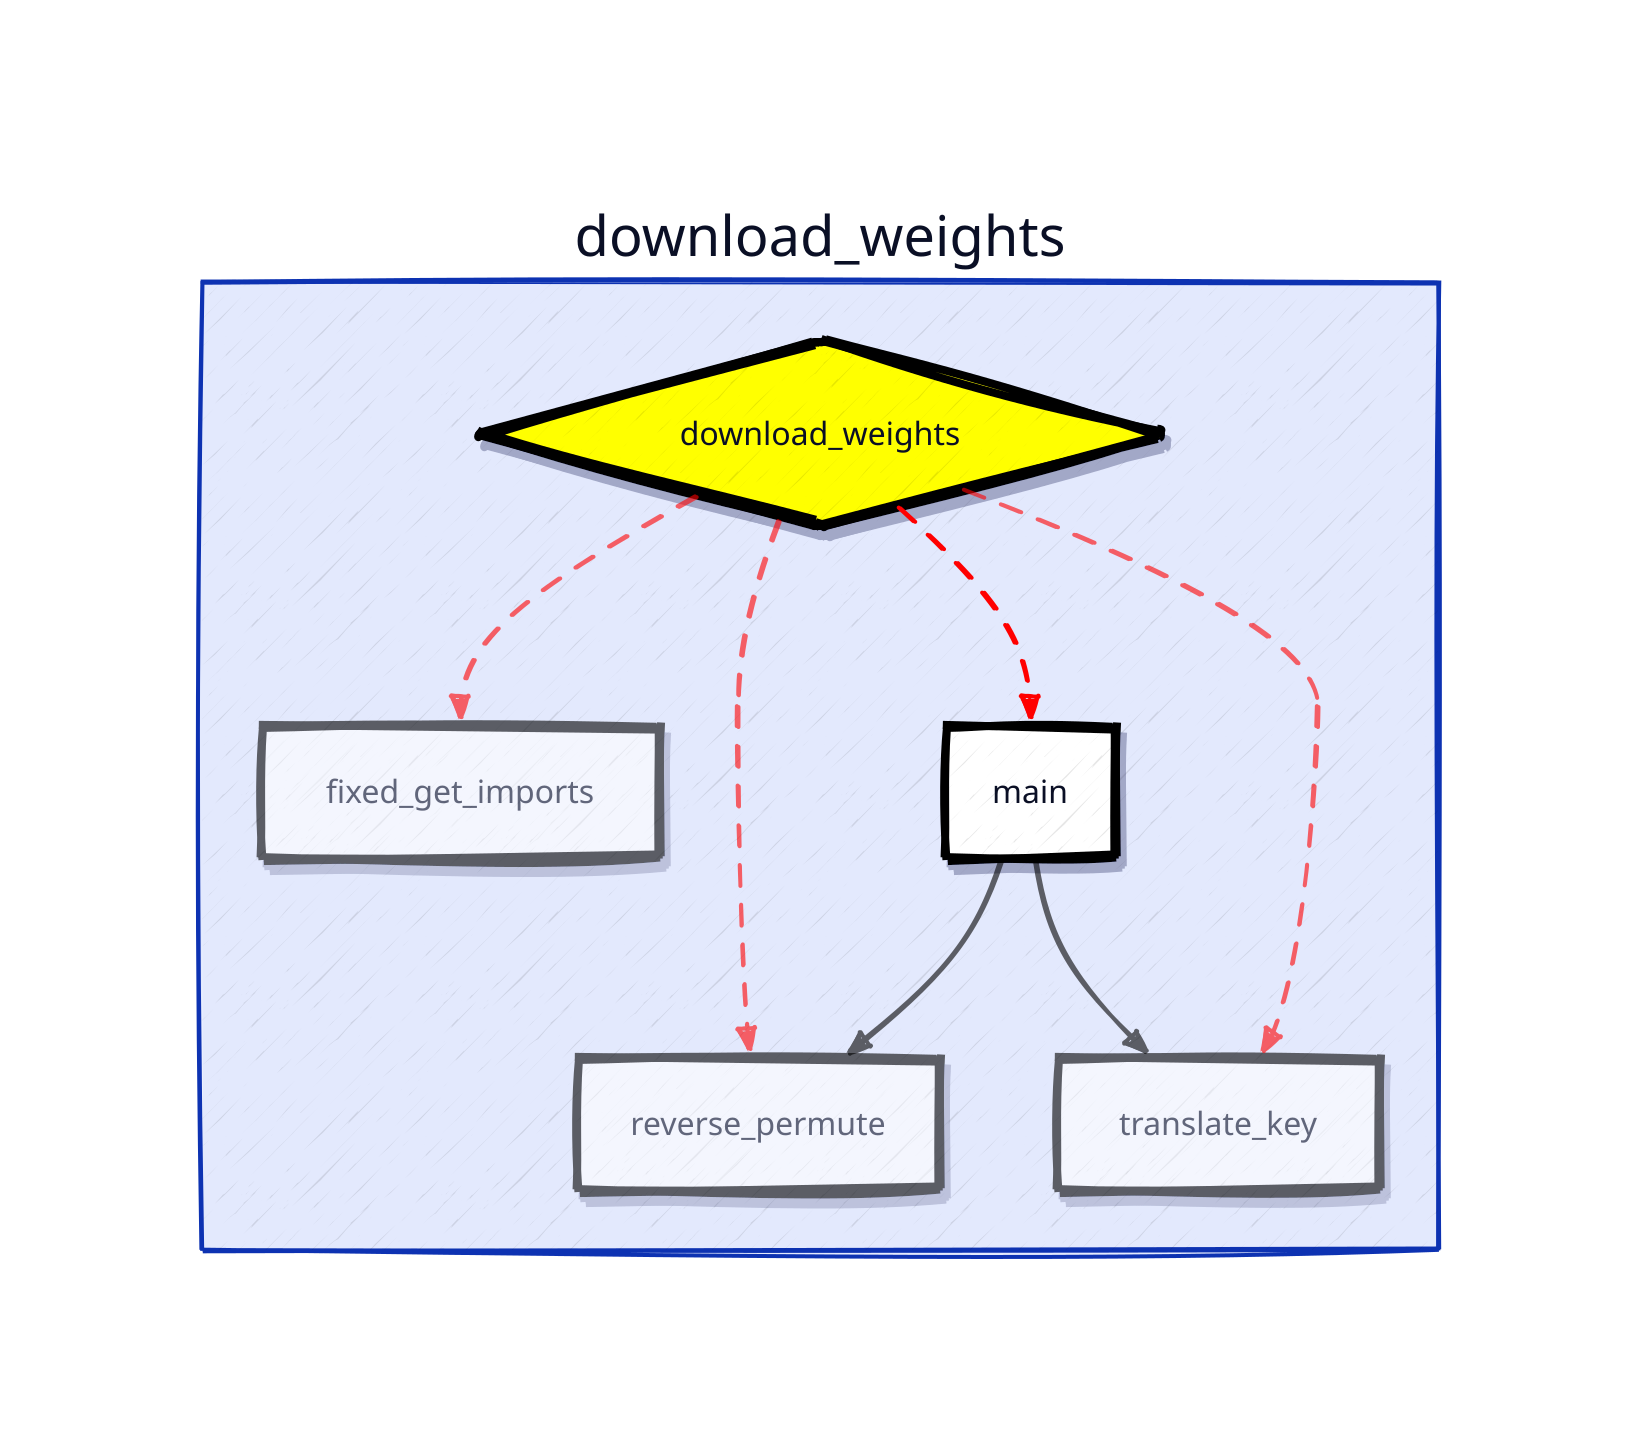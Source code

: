 vars: {
  d2-config: {
    sketch: true
  }
}
classes: {
  file: {
    label: ""
    shape: diamond
    style: {
      fill: yellow
      shadow: true
    }
  }
}

classes: {
  class: {
    label: ""
    shape: hexagon
    style: {
      fill: lightblue
      shadow: true
    }
  }
}

classes: {
  function: {
    label: ""
    shape: rectangle
    style: {
      fill: white
      shadow: false
    }
  }
}
download_weights.main.class: function
download_weights.main.label: "main"
download_weights.main: {
  style: {
    opacity: 1.00
    stroke: "black"
    stroke-width: 4
    shadow: true
  }
}
download_weights.reverse_permute.class: function
download_weights.reverse_permute.label: "reverse_permute"
download_weights.reverse_permute: {
  style: {
    opacity: 0.60
    stroke: "black"
    stroke-width: 4
    shadow: true
  }
}
download_weights.download_weights.class: file
download_weights.download_weights.label: "download_weights"
download_weights.download_weights: {
  style: {
    opacity: 1.00
    stroke: "black"
    stroke-width: 4
    shadow: true
  }
}
download_weights.fixed_get_imports.class: function
download_weights.fixed_get_imports.label: "fixed_get_imports"
download_weights.fixed_get_imports: {
  style: {
    opacity: 0.60
    stroke: "black"
    stroke-width: 4
    shadow: true
  }
}
download_weights.translate_key.class: function
download_weights.translate_key.label: "translate_key"
download_weights.translate_key: {
  style: {
    opacity: 0.60
    stroke: "black"
    stroke-width: 4
    shadow: true
  }
}
download_weights.main -> download_weights.reverse_permute: {
  style.stroke: black
  style.opacity: 0.60
  style.stroke-width: 2
}
download_weights.main -> download_weights.translate_key: {
  style.stroke: black
  style.opacity: 0.60
  style.stroke-width: 2
}
download_weights.download_weights -> download_weights.fixed_get_imports: {
  style.stroke: red
  style.opacity: 0.60
  style.stroke-width: 2
  style.stroke-dash: 5
  style.animated: true
}
download_weights.download_weights -> download_weights.reverse_permute: {
  style.stroke: red
  style.opacity: 0.60
  style.stroke-width: 2
  style.stroke-dash: 5
  style.animated: true
}
download_weights.download_weights -> download_weights.main: {
  style.stroke: red
  style.opacity: 1.00
  style.stroke-width: 2
  style.stroke-dash: 5
  style.animated: true
}
download_weights.download_weights -> download_weights.translate_key: {
  style.stroke: red
  style.opacity: 0.60
  style.stroke-width: 2
  style.stroke-dash: 5
  style.animated: true
}